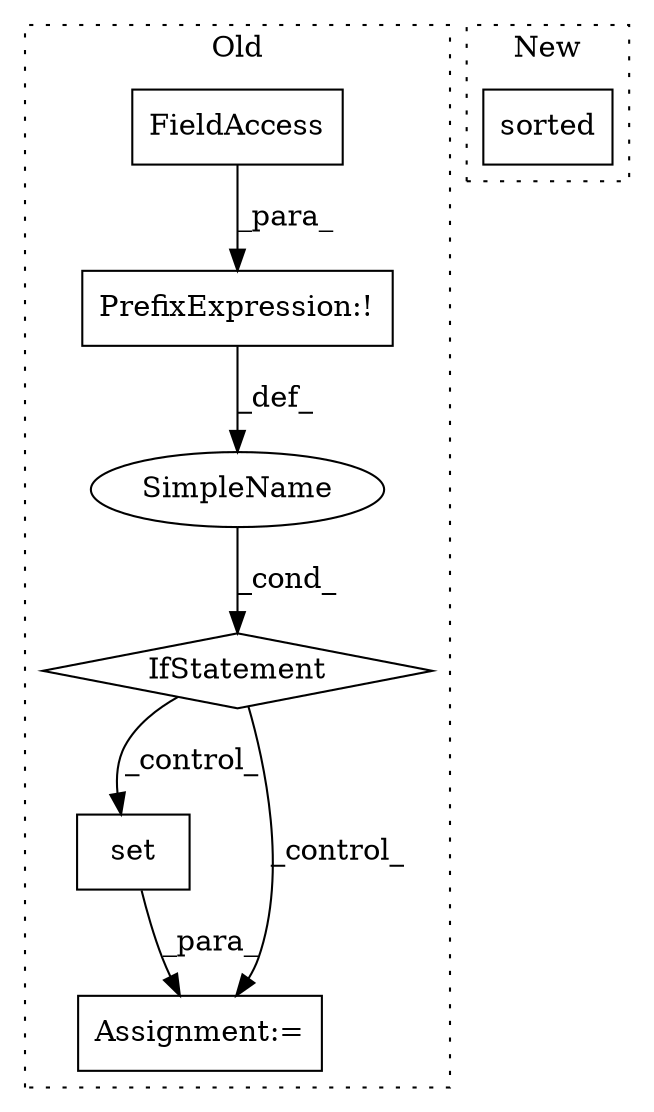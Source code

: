 digraph G {
subgraph cluster0 {
1 [label="set" a="32" s="7288" l="5" shape="box"];
3 [label="Assignment:=" a="7" s="7262" l="1" shape="box"];
4 [label="IfStatement" a="25" s="7064,7073" l="4,2" shape="diamond"];
5 [label="PrefixExpression:!" a="38" s="7068" l="1" shape="box"];
6 [label="FieldAccess" a="22" s="7069" l="4" shape="box"];
7 [label="SimpleName" a="42" s="" l="" shape="ellipse"];
label = "Old";
style="dotted";
}
subgraph cluster1 {
2 [label="sorted" a="32" s="8697,8721" l="7,1" shape="box"];
label = "New";
style="dotted";
}
1 -> 3 [label="_para_"];
4 -> 1 [label="_control_"];
4 -> 3 [label="_control_"];
5 -> 7 [label="_def_"];
6 -> 5 [label="_para_"];
7 -> 4 [label="_cond_"];
}